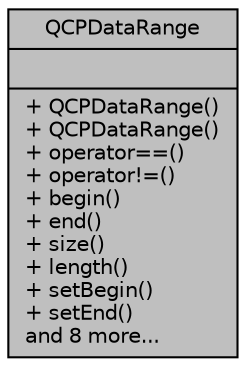 digraph "QCPDataRange"
{
 // LATEX_PDF_SIZE
  edge [fontname="Helvetica",fontsize="10",labelfontname="Helvetica",labelfontsize="10"];
  node [fontname="Helvetica",fontsize="10",shape=record];
  Node1 [label="{QCPDataRange\n||+ QCPDataRange()\l+ QCPDataRange()\l+ operator==()\l+ operator!=()\l+ begin()\l+ end()\l+ size()\l+ length()\l+ setBegin()\l+ setEnd()\land 8 more...\l}",height=0.2,width=0.4,color="black", fillcolor="grey75", style="filled", fontcolor="black",tooltip="Describes a data range given by begin and end index."];
}
